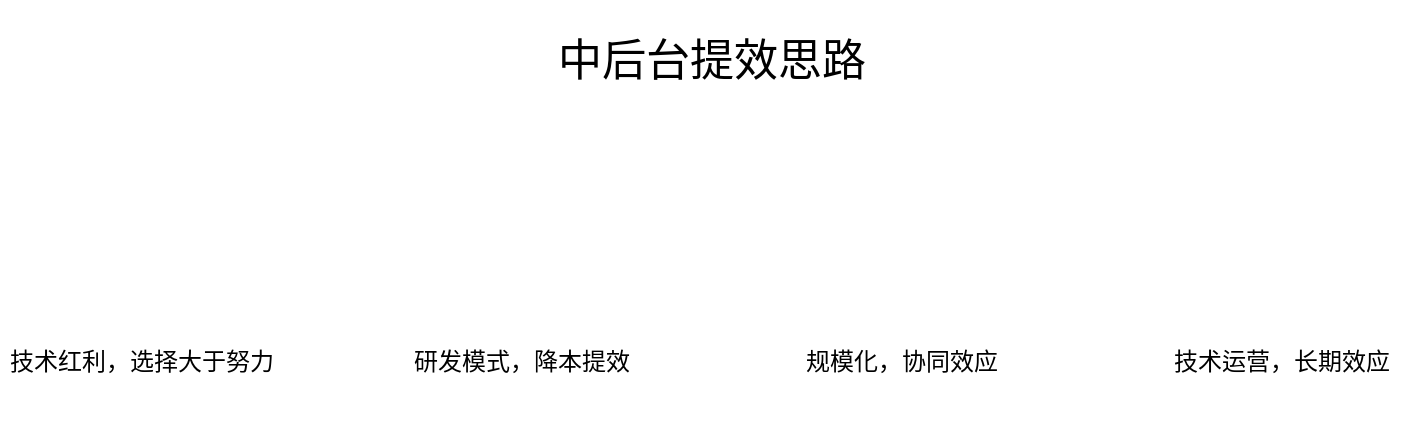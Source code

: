 <mxfile>
    <diagram id="_zYmjg0Pby6fgm1xYyOC" name="第 1 页">
        <mxGraphModel dx="1125" dy="503" grid="1" gridSize="10" guides="1" tooltips="1" connect="1" arrows="1" fold="1" page="1" pageScale="1" pageWidth="827" pageHeight="1169" math="0" shadow="0">
            <root>
                <mxCell id="0"/>
                <mxCell id="1" parent="0"/>
                <mxCell id="21" style="edgeStyle=orthogonalEdgeStyle;html=1;exitX=0.5;exitY=1;exitDx=0;exitDy=0;entryX=0.5;entryY=0;entryDx=0;entryDy=0;fontColor=#FFFFFF;strokeColor=#FFFFFF;" parent="1" source="13" target="19" edge="1">
                    <mxGeometry relative="1" as="geometry"/>
                </mxCell>
                <mxCell id="23" style="edgeStyle=orthogonalEdgeStyle;html=1;exitX=0.5;exitY=1;exitDx=0;exitDy=0;strokeColor=#FFFFFF;" parent="1" source="13" target="22" edge="1">
                    <mxGeometry relative="1" as="geometry"/>
                </mxCell>
                <mxCell id="24" style="edgeStyle=orthogonalEdgeStyle;html=1;exitX=0.5;exitY=1;exitDx=0;exitDy=0;entryX=0.5;entryY=0;entryDx=0;entryDy=0;strokeColor=#FFFFFF;" parent="1" source="13" target="18" edge="1">
                    <mxGeometry relative="1" as="geometry"/>
                </mxCell>
                <mxCell id="25" style="edgeStyle=orthogonalEdgeStyle;html=1;exitX=0.5;exitY=1;exitDx=0;exitDy=0;entryX=0.5;entryY=0;entryDx=0;entryDy=0;strokeColor=#FFFFFF;" parent="1" source="13" target="16" edge="1">
                    <mxGeometry relative="1" as="geometry"/>
                </mxCell>
                <mxCell id="13" value="&lt;font style=&quot;font-size: 22px&quot;&gt;中后台提效思路&lt;/font&gt;" style="rounded=1;whiteSpace=wrap;html=1;fontColor=#000000;strokeColor=#FFFFFF;" parent="1" vertex="1">
                    <mxGeometry x="210" y="120" width="430" height="60" as="geometry"/>
                </mxCell>
                <mxCell id="16" value="技术红利，选择大于努力" style="rounded=1;whiteSpace=wrap;html=1;fontColor=#000000;strokeColor=#FFFFFF;" parent="1" vertex="1">
                    <mxGeometry x="70" y="270" width="140" height="60" as="geometry"/>
                </mxCell>
                <mxCell id="18" value="研发模式，降本提效" style="rounded=1;whiteSpace=wrap;html=1;fontColor=#000000;strokeColor=#FFFFFF;" parent="1" vertex="1">
                    <mxGeometry x="260" y="270" width="140" height="60" as="geometry"/>
                </mxCell>
                <mxCell id="19" value="规模化，协同效应" style="rounded=1;whiteSpace=wrap;html=1;fontColor=#000000;strokeColor=#FFFFFF;" parent="1" vertex="1">
                    <mxGeometry x="450" y="270" width="140" height="60" as="geometry"/>
                </mxCell>
                <mxCell id="22" value="技术运营，长期效应" style="rounded=1;whiteSpace=wrap;html=1;fontColor=#000000;strokeColor=#FFFFFF;" parent="1" vertex="1">
                    <mxGeometry x="640" y="270" width="140" height="60" as="geometry"/>
                </mxCell>
            </root>
        </mxGraphModel>
    </diagram>
</mxfile>
